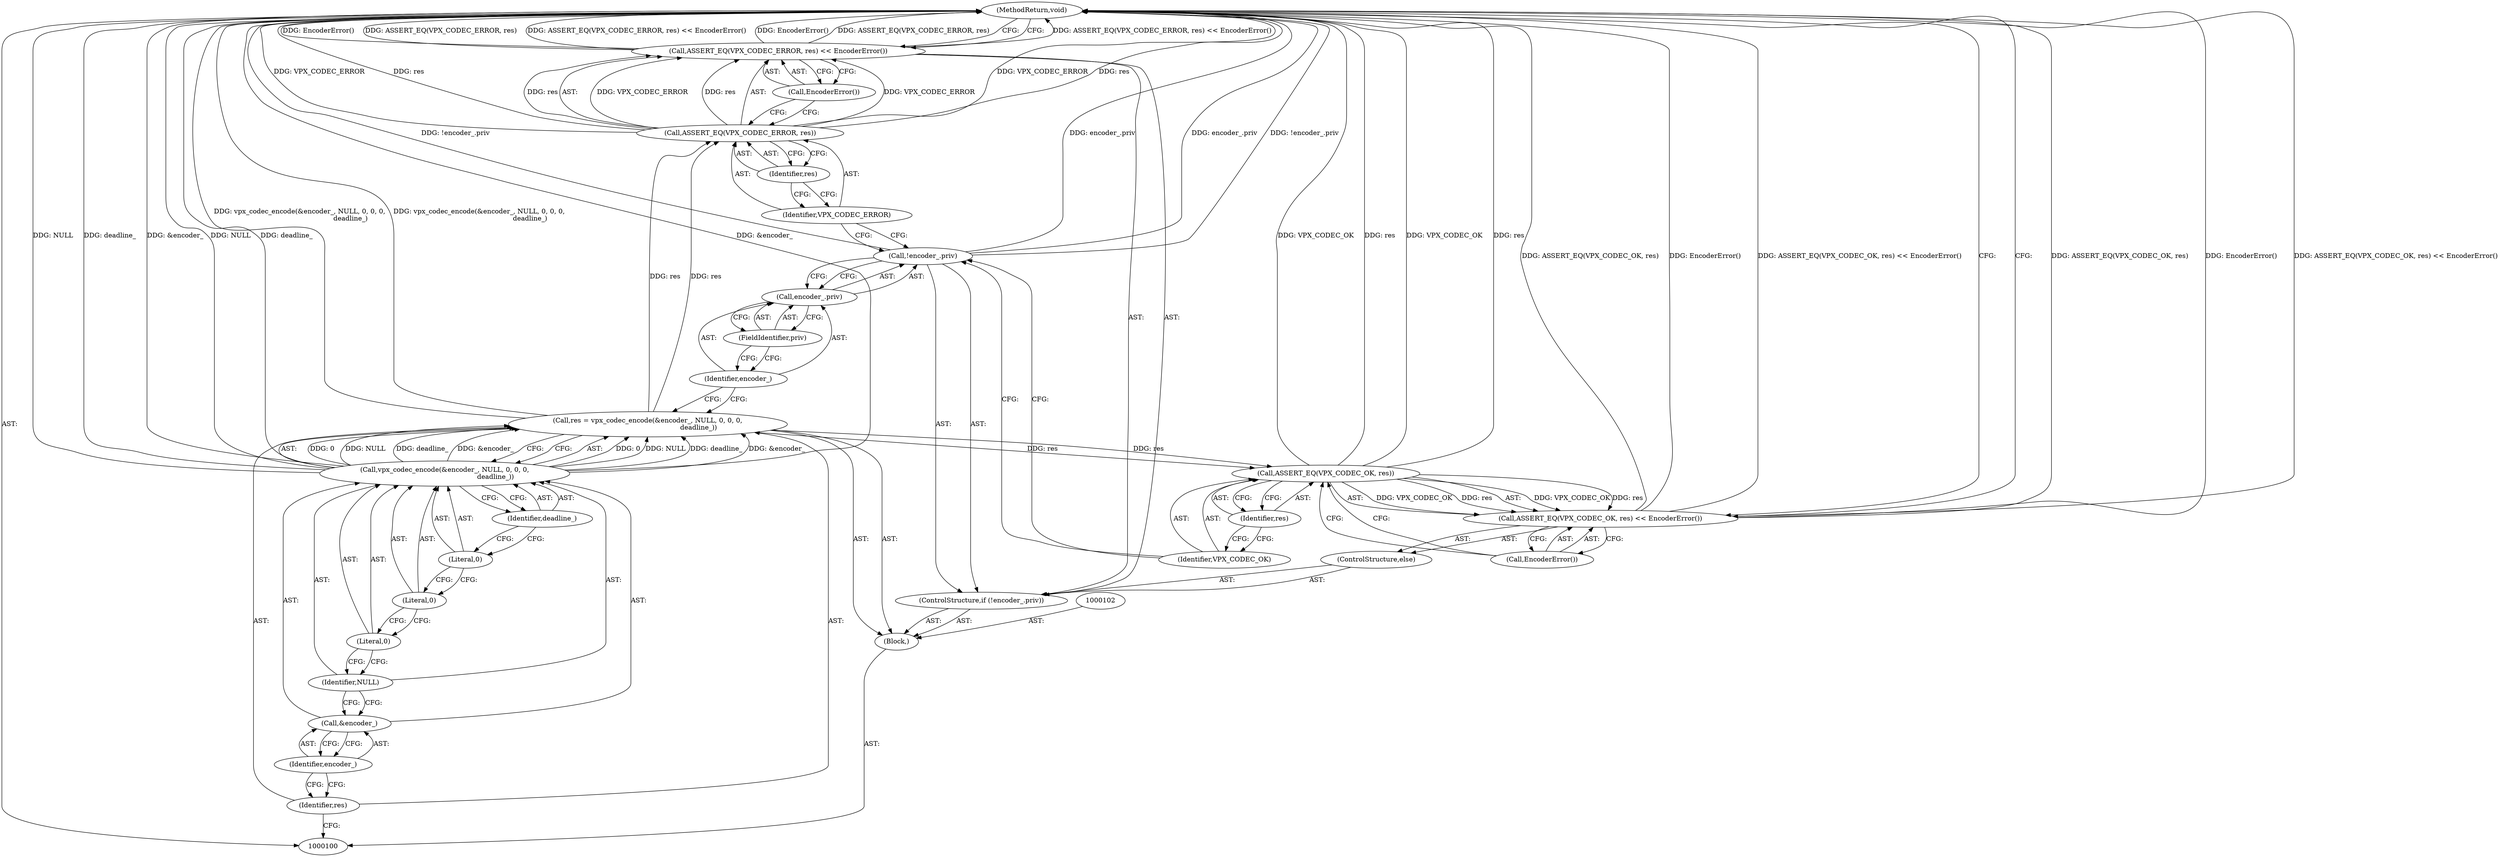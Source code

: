 digraph "0_Android_5a9753fca56f0eeb9f61e342b2fccffc364f9426_62" {
"1000129" [label="(MethodReturn,void)"];
"1000101" [label="(Block,)"];
"1000103" [label="(Call,res = vpx_codec_encode(&encoder_, NULL, 0, 0, 0,\n                                                deadline_))"];
"1000104" [label="(Identifier,res)"];
"1000105" [label="(Call,vpx_codec_encode(&encoder_, NULL, 0, 0, 0,\n                                                deadline_))"];
"1000106" [label="(Call,&encoder_)"];
"1000107" [label="(Identifier,encoder_)"];
"1000108" [label="(Identifier,NULL)"];
"1000109" [label="(Literal,0)"];
"1000110" [label="(Literal,0)"];
"1000111" [label="(Literal,0)"];
"1000112" [label="(Identifier,deadline_)"];
"1000117" [label="(FieldIdentifier,priv)"];
"1000113" [label="(ControlStructure,if (!encoder_.priv))"];
"1000114" [label="(Call,!encoder_.priv)"];
"1000115" [label="(Call,encoder_.priv)"];
"1000116" [label="(Identifier,encoder_)"];
"1000120" [label="(Identifier,VPX_CODEC_ERROR)"];
"1000121" [label="(Identifier,res)"];
"1000122" [label="(Call,EncoderError())"];
"1000118" [label="(Call,ASSERT_EQ(VPX_CODEC_ERROR, res) << EncoderError())"];
"1000119" [label="(Call,ASSERT_EQ(VPX_CODEC_ERROR, res))"];
"1000123" [label="(ControlStructure,else)"];
"1000126" [label="(Identifier,VPX_CODEC_OK)"];
"1000127" [label="(Identifier,res)"];
"1000128" [label="(Call,EncoderError())"];
"1000124" [label="(Call,ASSERT_EQ(VPX_CODEC_OK, res) << EncoderError())"];
"1000125" [label="(Call,ASSERT_EQ(VPX_CODEC_OK, res))"];
"1000129" -> "1000100"  [label="AST: "];
"1000129" -> "1000118"  [label="CFG: "];
"1000129" -> "1000124"  [label="CFG: "];
"1000125" -> "1000129"  [label="DDG: VPX_CODEC_OK"];
"1000125" -> "1000129"  [label="DDG: res"];
"1000124" -> "1000129"  [label="DDG: ASSERT_EQ(VPX_CODEC_OK, res)"];
"1000124" -> "1000129"  [label="DDG: EncoderError()"];
"1000124" -> "1000129"  [label="DDG: ASSERT_EQ(VPX_CODEC_OK, res) << EncoderError()"];
"1000105" -> "1000129"  [label="DDG: NULL"];
"1000105" -> "1000129"  [label="DDG: deadline_"];
"1000105" -> "1000129"  [label="DDG: &encoder_"];
"1000103" -> "1000129"  [label="DDG: vpx_codec_encode(&encoder_, NULL, 0, 0, 0,\n                                                deadline_)"];
"1000114" -> "1000129"  [label="DDG: !encoder_.priv"];
"1000114" -> "1000129"  [label="DDG: encoder_.priv"];
"1000118" -> "1000129"  [label="DDG: ASSERT_EQ(VPX_CODEC_ERROR, res) << EncoderError()"];
"1000118" -> "1000129"  [label="DDG: EncoderError()"];
"1000118" -> "1000129"  [label="DDG: ASSERT_EQ(VPX_CODEC_ERROR, res)"];
"1000119" -> "1000129"  [label="DDG: VPX_CODEC_ERROR"];
"1000119" -> "1000129"  [label="DDG: res"];
"1000101" -> "1000100"  [label="AST: "];
"1000102" -> "1000101"  [label="AST: "];
"1000103" -> "1000101"  [label="AST: "];
"1000113" -> "1000101"  [label="AST: "];
"1000103" -> "1000101"  [label="AST: "];
"1000103" -> "1000105"  [label="CFG: "];
"1000104" -> "1000103"  [label="AST: "];
"1000105" -> "1000103"  [label="AST: "];
"1000116" -> "1000103"  [label="CFG: "];
"1000103" -> "1000129"  [label="DDG: vpx_codec_encode(&encoder_, NULL, 0, 0, 0,\n                                                deadline_)"];
"1000105" -> "1000103"  [label="DDG: 0"];
"1000105" -> "1000103"  [label="DDG: NULL"];
"1000105" -> "1000103"  [label="DDG: deadline_"];
"1000105" -> "1000103"  [label="DDG: &encoder_"];
"1000103" -> "1000119"  [label="DDG: res"];
"1000103" -> "1000125"  [label="DDG: res"];
"1000104" -> "1000103"  [label="AST: "];
"1000104" -> "1000100"  [label="CFG: "];
"1000107" -> "1000104"  [label="CFG: "];
"1000105" -> "1000103"  [label="AST: "];
"1000105" -> "1000112"  [label="CFG: "];
"1000106" -> "1000105"  [label="AST: "];
"1000108" -> "1000105"  [label="AST: "];
"1000109" -> "1000105"  [label="AST: "];
"1000110" -> "1000105"  [label="AST: "];
"1000111" -> "1000105"  [label="AST: "];
"1000112" -> "1000105"  [label="AST: "];
"1000103" -> "1000105"  [label="CFG: "];
"1000105" -> "1000129"  [label="DDG: NULL"];
"1000105" -> "1000129"  [label="DDG: deadline_"];
"1000105" -> "1000129"  [label="DDG: &encoder_"];
"1000105" -> "1000103"  [label="DDG: 0"];
"1000105" -> "1000103"  [label="DDG: NULL"];
"1000105" -> "1000103"  [label="DDG: deadline_"];
"1000105" -> "1000103"  [label="DDG: &encoder_"];
"1000106" -> "1000105"  [label="AST: "];
"1000106" -> "1000107"  [label="CFG: "];
"1000107" -> "1000106"  [label="AST: "];
"1000108" -> "1000106"  [label="CFG: "];
"1000107" -> "1000106"  [label="AST: "];
"1000107" -> "1000104"  [label="CFG: "];
"1000106" -> "1000107"  [label="CFG: "];
"1000108" -> "1000105"  [label="AST: "];
"1000108" -> "1000106"  [label="CFG: "];
"1000109" -> "1000108"  [label="CFG: "];
"1000109" -> "1000105"  [label="AST: "];
"1000109" -> "1000108"  [label="CFG: "];
"1000110" -> "1000109"  [label="CFG: "];
"1000110" -> "1000105"  [label="AST: "];
"1000110" -> "1000109"  [label="CFG: "];
"1000111" -> "1000110"  [label="CFG: "];
"1000111" -> "1000105"  [label="AST: "];
"1000111" -> "1000110"  [label="CFG: "];
"1000112" -> "1000111"  [label="CFG: "];
"1000112" -> "1000105"  [label="AST: "];
"1000112" -> "1000111"  [label="CFG: "];
"1000105" -> "1000112"  [label="CFG: "];
"1000117" -> "1000115"  [label="AST: "];
"1000117" -> "1000116"  [label="CFG: "];
"1000115" -> "1000117"  [label="CFG: "];
"1000113" -> "1000101"  [label="AST: "];
"1000114" -> "1000113"  [label="AST: "];
"1000118" -> "1000113"  [label="AST: "];
"1000123" -> "1000113"  [label="AST: "];
"1000114" -> "1000113"  [label="AST: "];
"1000114" -> "1000115"  [label="CFG: "];
"1000115" -> "1000114"  [label="AST: "];
"1000120" -> "1000114"  [label="CFG: "];
"1000126" -> "1000114"  [label="CFG: "];
"1000114" -> "1000129"  [label="DDG: !encoder_.priv"];
"1000114" -> "1000129"  [label="DDG: encoder_.priv"];
"1000115" -> "1000114"  [label="AST: "];
"1000115" -> "1000117"  [label="CFG: "];
"1000116" -> "1000115"  [label="AST: "];
"1000117" -> "1000115"  [label="AST: "];
"1000114" -> "1000115"  [label="CFG: "];
"1000116" -> "1000115"  [label="AST: "];
"1000116" -> "1000103"  [label="CFG: "];
"1000117" -> "1000116"  [label="CFG: "];
"1000120" -> "1000119"  [label="AST: "];
"1000120" -> "1000114"  [label="CFG: "];
"1000121" -> "1000120"  [label="CFG: "];
"1000121" -> "1000119"  [label="AST: "];
"1000121" -> "1000120"  [label="CFG: "];
"1000119" -> "1000121"  [label="CFG: "];
"1000122" -> "1000118"  [label="AST: "];
"1000122" -> "1000119"  [label="CFG: "];
"1000118" -> "1000122"  [label="CFG: "];
"1000118" -> "1000113"  [label="AST: "];
"1000118" -> "1000122"  [label="CFG: "];
"1000119" -> "1000118"  [label="AST: "];
"1000122" -> "1000118"  [label="AST: "];
"1000129" -> "1000118"  [label="CFG: "];
"1000118" -> "1000129"  [label="DDG: ASSERT_EQ(VPX_CODEC_ERROR, res) << EncoderError()"];
"1000118" -> "1000129"  [label="DDG: EncoderError()"];
"1000118" -> "1000129"  [label="DDG: ASSERT_EQ(VPX_CODEC_ERROR, res)"];
"1000119" -> "1000118"  [label="DDG: VPX_CODEC_ERROR"];
"1000119" -> "1000118"  [label="DDG: res"];
"1000119" -> "1000118"  [label="AST: "];
"1000119" -> "1000121"  [label="CFG: "];
"1000120" -> "1000119"  [label="AST: "];
"1000121" -> "1000119"  [label="AST: "];
"1000122" -> "1000119"  [label="CFG: "];
"1000119" -> "1000129"  [label="DDG: VPX_CODEC_ERROR"];
"1000119" -> "1000129"  [label="DDG: res"];
"1000119" -> "1000118"  [label="DDG: VPX_CODEC_ERROR"];
"1000119" -> "1000118"  [label="DDG: res"];
"1000103" -> "1000119"  [label="DDG: res"];
"1000123" -> "1000113"  [label="AST: "];
"1000124" -> "1000123"  [label="AST: "];
"1000126" -> "1000125"  [label="AST: "];
"1000126" -> "1000114"  [label="CFG: "];
"1000127" -> "1000126"  [label="CFG: "];
"1000127" -> "1000125"  [label="AST: "];
"1000127" -> "1000126"  [label="CFG: "];
"1000125" -> "1000127"  [label="CFG: "];
"1000128" -> "1000124"  [label="AST: "];
"1000128" -> "1000125"  [label="CFG: "];
"1000124" -> "1000128"  [label="CFG: "];
"1000124" -> "1000123"  [label="AST: "];
"1000124" -> "1000128"  [label="CFG: "];
"1000125" -> "1000124"  [label="AST: "];
"1000128" -> "1000124"  [label="AST: "];
"1000129" -> "1000124"  [label="CFG: "];
"1000124" -> "1000129"  [label="DDG: ASSERT_EQ(VPX_CODEC_OK, res)"];
"1000124" -> "1000129"  [label="DDG: EncoderError()"];
"1000124" -> "1000129"  [label="DDG: ASSERT_EQ(VPX_CODEC_OK, res) << EncoderError()"];
"1000125" -> "1000124"  [label="DDG: VPX_CODEC_OK"];
"1000125" -> "1000124"  [label="DDG: res"];
"1000125" -> "1000124"  [label="AST: "];
"1000125" -> "1000127"  [label="CFG: "];
"1000126" -> "1000125"  [label="AST: "];
"1000127" -> "1000125"  [label="AST: "];
"1000128" -> "1000125"  [label="CFG: "];
"1000125" -> "1000129"  [label="DDG: VPX_CODEC_OK"];
"1000125" -> "1000129"  [label="DDG: res"];
"1000125" -> "1000124"  [label="DDG: VPX_CODEC_OK"];
"1000125" -> "1000124"  [label="DDG: res"];
"1000103" -> "1000125"  [label="DDG: res"];
}
